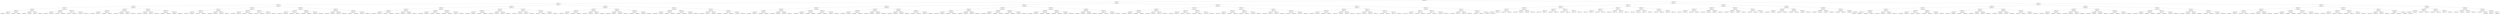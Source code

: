 digraph G{
301476472 [label="Node{data=[7245, 7245]}"]
301476472 -> 1309799273
1309799273 [label="Node{data=[6487, 6487]}"]
1309799273 -> 1414341721
1414341721 [label="Node{data=[4162, 4162]}"]
1414341721 -> 1213876767
1213876767 [label="Node{data=[2036, 2036]}"]
1213876767 -> 413205126
413205126 [label="Node{data=[1978, 1978]}"]
413205126 -> 1508520000
1508520000 [label="Node{data=[816, 816]}"]
1508520000 -> 1689823432
1689823432 [label="Node{data=[682, 682]}"]
1689823432 -> 2116553970
2116553970 [label="Node{data=[678, 678]}"]
2116553970 -> 1854768259
1854768259 [label="Node{data=[676, 676]}"]
1854768259 -> 1718472994
1718472994 [label="Node{data=[649, 649]}"]
1854768259 -> 1202904015
1202904015 [label="Node{data=[677, 677]}"]
2116553970 -> 2042826839
2042826839 [label="Node{data=[680, 680]}"]
2042826839 -> 2070428272
2070428272 [label="Node{data=[679, 679]}"]
2042826839 -> 1929642238
1929642238 [label="Node{data=[681, 681]}"]
1689823432 -> 574210546
574210546 [label="Node{data=[724, 724]}"]
574210546 -> 1134111818
1134111818 [label="Node{data=[684, 684]}"]
1134111818 -> 2040018419
2040018419 [label="Node{data=[683, 683]}"]
1134111818 -> 717801934
717801934 [label="Node{data=[685, 685]}"]
574210546 -> 1175628596
1175628596 [label="Node{data=[773, 773]}"]
1175628596 -> 1289958592
1289958592 [label="Node{data=[740, 740]}"]
1175628596 -> 1953281794
1953281794 [label="Node{data=[807, 807]}"]
1508520000 -> 411469560
411469560 [label="Node{data=[1970, 1970]}"]
411469560 -> 1268696535
1268696535 [label="Node{data=[1966, 1966]}"]
1268696535 -> 504282448
504282448 [label="Node{data=[1522, 1522]}"]
504282448 -> 265018676
265018676 [label="Node{data=[876, 876]}"]
504282448 -> 592853875
592853875 [label="Node{data=[1965, 1965]}"]
1268696535 -> 509338291
509338291 [label="Node{data=[1968, 1968]}"]
509338291 -> 1968453653
1968453653 [label="Node{data=[1967, 1967]}"]
509338291 -> 614955510
614955510 [label="Node{data=[1969, 1969]}"]
411469560 -> 909661106
909661106 [label="Node{data=[1974, 1974]}"]
909661106 -> 2008506812
2008506812 [label="Node{data=[1972, 1972]}"]
2008506812 -> 595033039
595033039 [label="Node{data=[1971, 1971]}"]
2008506812 -> 1006685854
1006685854 [label="Node{data=[1973, 1973]}"]
909661106 -> 1213316975
1213316975 [label="Node{data=[1976, 1976]}"]
1213316975 -> 78089560
78089560 [label="Node{data=[1975, 1975]}"]
1213316975 -> 471213824
471213824 [label="Node{data=[1977, 1977]}"]
413205126 -> 651718178
651718178 [label="Node{data=[2028, 2028]}"]
651718178 -> 1672943441
1672943441 [label="Node{data=[1999, 1999]}"]
1672943441 -> 1531091762
1531091762 [label="Node{data=[1982, 1982]}"]
1531091762 -> 1992399229
1992399229 [label="Node{data=[1980, 1980]}"]
1992399229 -> 319639801
319639801 [label="Node{data=[1979, 1979]}"]
1992399229 -> 1222365270
1222365270 [label="Node{data=[1981, 1981]}"]
1531091762 -> 118442356
118442356 [label="Node{data=[1984, 1984]}"]
118442356 -> 2113876633
2113876633 [label="Node{data=[1983, 1983]}"]
118442356 -> 76300103
76300103 [label="Node{data=[1992, 1992]}"]
1672943441 -> 306382560
306382560 [label="Node{data=[2026, 2026]}"]
306382560 -> 1870313781
1870313781 [label="Node{data=[2025, 2025]}"]
1870313781 -> 1796552121
1796552121 [label="Node{data=[2024, 2024]}"]
1870313781 -> 235297179
235297179 [label="Node{data=[2026, 2026]}"]
306382560 -> 83376829
83376829 [label="Node{data=[2027, 2027]}"]
83376829 -> 1047631878
1047631878 [label="Node{data=[2027, 2027]}"]
83376829 -> 2089540236
2089540236 [label="Node{data=[2028, 2028]}"]
651718178 -> 1090362887
1090362887 [label="Node{data=[2032, 2032]}"]
1090362887 -> 85293431
85293431 [label="Node{data=[2030, 2030]}"]
85293431 -> 924213371
924213371 [label="Node{data=[2029, 2029]}"]
924213371 -> 359371695
359371695 [label="Node{data=[2029, 2029]}"]
924213371 -> 961161891
961161891 [label="Node{data=[2030, 2030]}"]
85293431 -> 389685820
389685820 [label="Node{data=[2031, 2031]}"]
389685820 -> 321621272
321621272 [label="Node{data=[2031, 2031]}"]
389685820 -> 1511297593
1511297593 [label="Node{data=[2032, 2032]}"]
1090362887 -> 853779690
853779690 [label="Node{data=[2034, 2034]}"]
853779690 -> 1947093832
1947093832 [label="Node{data=[2033, 2033]}"]
1947093832 -> 990010268
990010268 [label="Node{data=[2033, 2033]}"]
1947093832 -> 1173984159
1173984159 [label="Node{data=[2034, 2034]}"]
853779690 -> 1779612478
1779612478 [label="Node{data=[2035, 2035]}"]
1779612478 -> 1824586047
1824586047 [label="Node{data=[2035, 2035]}"]
1779612478 -> 1169658240
1169658240 [label="Node{data=[2036, 2036]}"]
1213876767 -> 1289455554
1289455554 [label="Node{data=[2118, 2118]}"]
1289455554 -> 862920236
862920236 [label="Node{data=[2102, 2102]}"]
862920236 -> 1477247103
1477247103 [label="Node{data=[2071, 2071]}"]
1477247103 -> 558870895
558870895 [label="Node{data=[2040, 2040]}"]
558870895 -> 834328339
834328339 [label="Node{data=[2038, 2038]}"]
834328339 -> 2062492022
2062492022 [label="Node{data=[2037, 2037]}"]
834328339 -> 1246877868
1246877868 [label="Node{data=[2039, 2039]}"]
558870895 -> 373935168
373935168 [label="Node{data=[2042, 2042]}"]
373935168 -> 1898742741
1898742741 [label="Node{data=[2041, 2041]}"]
373935168 -> 1925969943
1925969943 [label="Node{data=[2067, 2067]}"]
1477247103 -> 907795034
907795034 [label="Node{data=[2098, 2098]}"]
907795034 -> 1852324629
1852324629 [label="Node{data=[2096, 2096]}"]
1852324629 -> 2068786982
2068786982 [label="Node{data=[2095, 2095]}"]
1852324629 -> 1449749272
1449749272 [label="Node{data=[2097, 2097]}"]
907795034 -> 1044947589
1044947589 [label="Node{data=[2100, 2100]}"]
1044947589 -> 299341514
299341514 [label="Node{data=[2099, 2099]}"]
1044947589 -> 333688265
333688265 [label="Node{data=[2101, 2101]}"]
862920236 -> 248456454
248456454 [label="Node{data=[2110, 2110]}"]
248456454 -> 1969808080
1969808080 [label="Node{data=[2106, 2106]}"]
1969808080 -> 1478773617
1478773617 [label="Node{data=[2104, 2104]}"]
1478773617 -> 1445406809
1445406809 [label="Node{data=[2103, 2103]}"]
1478773617 -> 557301902
557301902 [label="Node{data=[2105, 2105]}"]
1969808080 -> 326883354
326883354 [label="Node{data=[2108, 2108]}"]
326883354 -> 1769891527
1769891527 [label="Node{data=[2107, 2107]}"]
326883354 -> 116715089
116715089 [label="Node{data=[2109, 2109]}"]
248456454 -> 425229745
425229745 [label="Node{data=[2114, 2114]}"]
425229745 -> 1412353416
1412353416 [label="Node{data=[2112, 2112]}"]
1412353416 -> 1325187476
1325187476 [label="Node{data=[2111, 2111]}"]
1412353416 -> 1868245116
1868245116 [label="Node{data=[2113, 2113]}"]
425229745 -> 892626387
892626387 [label="Node{data=[2116, 2116]}"]
892626387 -> 399817840
399817840 [label="Node{data=[2115, 2115]}"]
892626387 -> 1066151807
1066151807 [label="Node{data=[2117, 2117]}"]
1289455554 -> 153282618
153282618 [label="Node{data=[2899, 2899]}"]
153282618 -> 523111984
523111984 [label="Node{data=[2298, 2298]}"]
523111984 -> 766183065
766183065 [label="Node{data=[2156, 2156]}"]
766183065 -> 1937912708
1937912708 [label="Node{data=[2154, 2154]}"]
1937912708 -> 1845454582
1845454582 [label="Node{data=[2119, 2119]}"]
1937912708 -> 47168247
47168247 [label="Node{data=[2155, 2155]}"]
766183065 -> 2007362553
2007362553 [label="Node{data=[2221, 2221]}"]
2007362553 -> 366606490
366606490 [label="Node{data=[2216, 2216]}"]
2007362553 -> 59241473
59241473 [label="Node{data=[2249, 2249]}"]
523111984 -> 2095115908
2095115908 [label="Node{data=[2895, 2895]}"]
2095115908 -> 616708290
616708290 [label="Node{data=[2893, 2893]}"]
616708290 -> 2122652136
2122652136 [label="Node{data=[2868, 2868]}"]
616708290 -> 1117707717
1117707717 [label="Node{data=[2894, 2894]}"]
2095115908 -> 963747804
963747804 [label="Node{data=[2897, 2897]}"]
963747804 -> 213951512
213951512 [label="Node{data=[2896, 2896]}"]
963747804 -> 1516025393
1516025393 [label="Node{data=[2898, 2898]}"]
153282618 -> 1847076938
1847076938 [label="Node{data=[2938, 2938]}"]
1847076938 -> 1537393962
1537393962 [label="Node{data=[2903, 2903]}"]
1537393962 -> 1380669986
1380669986 [label="Node{data=[2901, 2901]}"]
1380669986 -> 1838781284
1838781284 [label="Node{data=[2900, 2900]}"]
1380669986 -> 1122807013
1122807013 [label="Node{data=[2902, 2902]}"]
1537393962 -> 262842887
262842887 [label="Node{data=[2905, 2905]}"]
262842887 -> 129530778
129530778 [label="Node{data=[2904, 2904]}"]
262842887 -> 647748282
647748282 [label="Node{data=[2906, 2906]}"]
1847076938 -> 28819720
28819720 [label="Node{data=[3429, 3429]}"]
28819720 -> 1528277419
1528277419 [label="Node{data=[3283, 3283]}"]
1528277419 -> 523726328
523726328 [label="Node{data=[2977, 2977]}"]
1528277419 -> 1728129710
1728129710 [label="Node{data=[3380, 3380]}"]
28819720 -> 1476466887
1476466887 [label="Node{data=[3463, 3463]}"]
1476466887 -> 1052616861
1052616861 [label="Node{data=[3444, 3444]}"]
1476466887 -> 440490527
440490527 [label="Node{data=[3821, 3821]}"]
1414341721 -> 1954236323
1954236323 [label="Node{data=[5788, 5788]}"]
1954236323 -> 611106507
611106507 [label="Node{data=[5432, 5432]}"]
611106507 -> 2001077147
2001077147 [label="Node{data=[5018, 5018]}"]
2001077147 -> 1732718286
1732718286 [label="Node{data=[5010, 5010]}"]
1732718286 -> 1227832282
1227832282 [label="Node{data=[5006, 5006]}"]
1227832282 -> 150228690
150228690 [label="Node{data=[4980, 4980]}"]
150228690 -> 1332334220
1332334220 [label="Node{data=[4234, 4234]}"]
150228690 -> 285653233
285653233 [label="Node{data=[5005, 5005]}"]
1227832282 -> 566735072
566735072 [label="Node{data=[5008, 5008]}"]
566735072 -> 200276180
200276180 [label="Node{data=[5007, 5007]}"]
566735072 -> 175327883
175327883 [label="Node{data=[5009, 5009]}"]
1732718286 -> 773237252
773237252 [label="Node{data=[5014, 5014]}"]
773237252 -> 852123542
852123542 [label="Node{data=[5012, 5012]}"]
852123542 -> 1184315459
1184315459 [label="Node{data=[5011, 5011]}"]
852123542 -> 1453331720
1453331720 [label="Node{data=[5013, 5013]}"]
773237252 -> 1300087634
1300087634 [label="Node{data=[5016, 5016]}"]
1300087634 -> 766186372
766186372 [label="Node{data=[5015, 5015]}"]
1300087634 -> 1384215378
1384215378 [label="Node{data=[5017, 5017]}"]
2001077147 -> 73348191
73348191 [label="Node{data=[5043, 5043]}"]
73348191 -> 664469717
664469717 [label="Node{data=[5039, 5039]}"]
664469717 -> 1381568657
1381568657 [label="Node{data=[5020, 5020]}"]
1381568657 -> 194765419
194765419 [label="Node{data=[5019, 5019]}"]
1381568657 -> 1989919371
1989919371 [label="Node{data=[5038, 5038]}"]
664469717 -> 158988581
158988581 [label="Node{data=[5041, 5041]}"]
158988581 -> 322878723
322878723 [label="Node{data=[5040, 5040]}"]
158988581 -> 1206033845
1206033845 [label="Node{data=[5042, 5042]}"]
73348191 -> 1875218520
1875218520 [label="Node{data=[5047, 5047]}"]
1875218520 -> 699661396
699661396 [label="Node{data=[5045, 5045]}"]
699661396 -> 1325636292
1325636292 [label="Node{data=[5044, 5044]}"]
699661396 -> 484424100
484424100 [label="Node{data=[5046, 5046]}"]
1875218520 -> 1608232247
1608232247 [label="Node{data=[5049, 5049]}"]
1608232247 -> 1773972420
1773972420 [label="Node{data=[5048, 5048]}"]
1608232247 -> 985319821
985319821 [label="Node{data=[5431, 5431]}"]
611106507 -> 1531532775
1531532775 [label="Node{data=[5772, 5772]}"]
1531532775 -> 1501165996
1501165996 [label="Node{data=[5440, 5440]}"]
1501165996 -> 1427606476
1427606476 [label="Node{data=[5436, 5436]}"]
1427606476 -> 965596738
965596738 [label="Node{data=[5434, 5434]}"]
965596738 -> 679107321
679107321 [label="Node{data=[5433, 5433]}"]
965596738 -> 1054372547
1054372547 [label="Node{data=[5435, 5435]}"]
1427606476 -> 1467537215
1467537215 [label="Node{data=[5438, 5438]}"]
1467537215 -> 1061972
1061972 [label="Node{data=[5437, 5437]}"]
1467537215 -> 2051480381
2051480381 [label="Node{data=[5439, 5439]}"]
1501165996 -> 133443804
133443804 [label="Node{data=[5768, 5768]}"]
133443804 -> 371510834
371510834 [label="Node{data=[5455, 5455]}"]
371510834 -> 395835958
395835958 [label="Node{data=[5441, 5441]}"]
371510834 -> 1431012618
1431012618 [label="Node{data=[5767, 5767]}"]
133443804 -> 1931427247
1931427247 [label="Node{data=[5770, 5770]}"]
1931427247 -> 1140467872
1140467872 [label="Node{data=[5769, 5769]}"]
1931427247 -> 1804872867
1804872867 [label="Node{data=[5771, 5771]}"]
1531532775 -> 1652463374
1652463374 [label="Node{data=[5780, 5780]}"]
1652463374 -> 1753627819
1753627819 [label="Node{data=[5776, 5776]}"]
1753627819 -> 2058073651
2058073651 [label="Node{data=[5774, 5774]}"]
2058073651 -> 814775537
814775537 [label="Node{data=[5773, 5773]}"]
2058073651 -> 641747722
641747722 [label="Node{data=[5775, 5775]}"]
1753627819 -> 2147112973
2147112973 [label="Node{data=[5778, 5778]}"]
2147112973 -> 1489462255
1489462255 [label="Node{data=[5777, 5777]}"]
2147112973 -> 1803807730
1803807730 [label="Node{data=[5779, 5779]}"]
1652463374 -> 1329587603
1329587603 [label="Node{data=[5784, 5784]}"]
1329587603 -> 1655240265
1655240265 [label="Node{data=[5782, 5782]}"]
1655240265 -> 18037224
18037224 [label="Node{data=[5781, 5781]}"]
1655240265 -> 1975230019
1975230019 [label="Node{data=[5783, 5783]}"]
1329587603 -> 1167654426
1167654426 [label="Node{data=[5786, 5786]}"]
1167654426 -> 1621578334
1621578334 [label="Node{data=[5785, 5785]}"]
1167654426 -> 2028207067
2028207067 [label="Node{data=[5787, 5787]}"]
1954236323 -> 1359162114
1359162114 [label="Node{data=[5942, 5942]}"]
1359162114 -> 1407805206
1407805206 [label="Node{data=[5804, 5804]}"]
1407805206 -> 159836823
159836823 [label="Node{data=[5796, 5796]}"]
159836823 -> 1851581791
1851581791 [label="Node{data=[5792, 5792]}"]
1851581791 -> 642746541
642746541 [label="Node{data=[5790, 5790]}"]
642746541 -> 1040616101
1040616101 [label="Node{data=[5789, 5789]}"]
642746541 -> 6954400
6954400 [label="Node{data=[5791, 5791]}"]
1851581791 -> 160790255
160790255 [label="Node{data=[5794, 5794]}"]
160790255 -> 1405455760
1405455760 [label="Node{data=[5793, 5793]}"]
160790255 -> 1495033583
1495033583 [label="Node{data=[5795, 5795]}"]
159836823 -> 164362097
164362097 [label="Node{data=[5800, 5800]}"]
164362097 -> 734780073
734780073 [label="Node{data=[5798, 5798]}"]
734780073 -> 1419606861
1419606861 [label="Node{data=[5797, 5797]}"]
734780073 -> 1846301743
1846301743 [label="Node{data=[5799, 5799]}"]
164362097 -> 942298848
942298848 [label="Node{data=[5802, 5802]}"]
942298848 -> 1296162270
1296162270 [label="Node{data=[5801, 5801]}"]
942298848 -> 1916370984
1916370984 [label="Node{data=[5803, 5803]}"]
1407805206 -> 2123894636
2123894636 [label="Node{data=[5812, 5812]}"]
2123894636 -> 342870793
342870793 [label="Node{data=[5808, 5808]}"]
342870793 -> 1468222327
1468222327 [label="Node{data=[5806, 5806]}"]
1468222327 -> 1761982831
1761982831 [label="Node{data=[5805, 5805]}"]
1468222327 -> 1465395276
1465395276 [label="Node{data=[5807, 5807]}"]
342870793 -> 1023776301
1023776301 [label="Node{data=[5810, 5810]}"]
1023776301 -> 1888533001
1888533001 [label="Node{data=[5809, 5809]}"]
1023776301 -> 882555829
882555829 [label="Node{data=[5811, 5811]}"]
2123894636 -> 571932450
571932450 [label="Node{data=[5816, 5816]}"]
571932450 -> 867414451
867414451 [label="Node{data=[5814, 5814]}"]
867414451 -> 1174799678
1174799678 [label="Node{data=[5813, 5813]}"]
867414451 -> 656427352
656427352 [label="Node{data=[5815, 5815]}"]
571932450 -> 844782961
844782961 [label="Node{data=[5940, 5940]}"]
844782961 -> 483019936
483019936 [label="Node{data=[5888, 5888]}"]
844782961 -> 1779664370
1779664370 [label="Node{data=[5941, 5941]}"]
1359162114 -> 1339845473
1339845473 [label="Node{data=[6471, 6471]}"]
1339845473 -> 797775422
797775422 [label="Node{data=[6463, 6463]}"]
797775422 -> 1642917923
1642917923 [label="Node{data=[6459, 6459]}"]
1642917923 -> 388417017
388417017 [label="Node{data=[5944, 5944]}"]
388417017 -> 999105311
999105311 [label="Node{data=[5943, 5943]}"]
388417017 -> 2096561846
2096561846 [label="Node{data=[6458, 6458]}"]
1642917923 -> 2048750819
2048750819 [label="Node{data=[6461, 6461]}"]
2048750819 -> 1530228564
1530228564 [label="Node{data=[6460, 6460]}"]
2048750819 -> 166869750
166869750 [label="Node{data=[6462, 6462]}"]
797775422 -> 1111123504
1111123504 [label="Node{data=[6467, 6467]}"]
1111123504 -> 1402059000
1402059000 [label="Node{data=[6465, 6465]}"]
1402059000 -> 598618641
598618641 [label="Node{data=[6464, 6464]}"]
1402059000 -> 999528728
999528728 [label="Node{data=[6466, 6466]}"]
1111123504 -> 705262524
705262524 [label="Node{data=[6469, 6469]}"]
705262524 -> 1954629757
1954629757 [label="Node{data=[6468, 6468]}"]
705262524 -> 653115974
653115974 [label="Node{data=[6470, 6470]}"]
1339845473 -> 17941722
17941722 [label="Node{data=[6479, 6479]}"]
17941722 -> 1617220567
1617220567 [label="Node{data=[6475, 6475]}"]
1617220567 -> 517520646
517520646 [label="Node{data=[6473, 6473]}"]
517520646 -> 1450161001
1450161001 [label="Node{data=[6472, 6472]}"]
517520646 -> 1498913386
1498913386 [label="Node{data=[6474, 6474]}"]
1617220567 -> 535494908
535494908 [label="Node{data=[6477, 6477]}"]
535494908 -> 1140899466
1140899466 [label="Node{data=[6476, 6476]}"]
535494908 -> 1876928920
1876928920 [label="Node{data=[6478, 6478]}"]
17941722 -> 180288195
180288195 [label="Node{data=[6483, 6483]}"]
180288195 -> 1293285256
1293285256 [label="Node{data=[6481, 6481]}"]
1293285256 -> 203482190
203482190 [label="Node{data=[6480, 6480]}"]
1293285256 -> 513871675
513871675 [label="Node{data=[6482, 6482]}"]
180288195 -> 1664390862
1664390862 [label="Node{data=[6485, 6485]}"]
1664390862 -> 25134231
25134231 [label="Node{data=[6484, 6484]}"]
1664390862 -> 183894626
183894626 [label="Node{data=[6486, 6486]}"]
1309799273 -> 481823952
481823952 [label="Node{data=[6977, 6977]}"]
481823952 -> 1543338863
1543338863 [label="Node{data=[6877, 6877]}"]
1543338863 -> 651892667
651892667 [label="Node{data=[6845, 6845]}"]
651892667 -> 478471184
478471184 [label="Node{data=[6804, 6804]}"]
478471184 -> 1074177500
1074177500 [label="Node{data=[6583, 6583]}"]
1074177500 -> 1888524464
1888524464 [label="Node{data=[6579, 6579]}"]
1888524464 -> 235421654
235421654 [label="Node{data=[6577, 6577]}"]
235421654 -> 890760803
890760803 [label="Node{data=[6488, 6488]}"]
235421654 -> 1087014232
1087014232 [label="Node{data=[6578, 6578]}"]
1888524464 -> 879481065
879481065 [label="Node{data=[6581, 6581]}"]
879481065 -> 2069016381
2069016381 [label="Node{data=[6580, 6580]}"]
879481065 -> 1908155074
1908155074 [label="Node{data=[6582, 6582]}"]
1074177500 -> 1707641320
1707641320 [label="Node{data=[6587, 6587]}"]
1707641320 -> 256827680
256827680 [label="Node{data=[6585, 6585]}"]
256827680 -> 1628150963
1628150963 [label="Node{data=[6584, 6584]}"]
256827680 -> 1899042914
1899042914 [label="Node{data=[6586, 6586]}"]
1707641320 -> 1343707237
1343707237 [label="Node{data=[6589, 6589]}"]
1343707237 -> 682157222
682157222 [label="Node{data=[6588, 6588]}"]
1343707237 -> 368773892
368773892 [label="Node{data=[6704, 6704]}"]
478471184 -> 1827726289
1827726289 [label="Node{data=[6838, 6838]}"]
1827726289 -> 105794138
105794138 [label="Node{data=[6834, 6834]}"]
105794138 -> 1772884961
1772884961 [label="Node{data=[6806, 6806]}"]
1772884961 -> 608343803
608343803 [label="Node{data=[6805, 6805]}"]
1772884961 -> 1330059209
1330059209 [label="Node{data=[6807, 6807]}"]
105794138 -> 992970977
992970977 [label="Node{data=[6836, 6836]}"]
992970977 -> 840284030
840284030 [label="Node{data=[6835, 6835]}"]
992970977 -> 47192713
47192713 [label="Node{data=[6837, 6837]}"]
1827726289 -> 1977527365
1977527365 [label="Node{data=[6841, 6841]}"]
1977527365 -> 846285471
846285471 [label="Node{data=[6840, 6840]}"]
846285471 -> 767604200
767604200 [label="Node{data=[6839, 6839]}"]
846285471 -> 801568395
801568395 [label="Node{data=[6841, 6841]}"]
1977527365 -> 804969394
804969394 [label="Node{data=[6843, 6843]}"]
804969394 -> 401033568
401033568 [label="Node{data=[6842, 6842]}"]
804969394 -> 1059115393
1059115393 [label="Node{data=[6844, 6844]}"]
651892667 -> 667556416
667556416 [label="Node{data=[6861, 6861]}"]
667556416 -> 1578398272
1578398272 [label="Node{data=[6853, 6853]}"]
1578398272 -> 1939180715
1939180715 [label="Node{data=[6849, 6849]}"]
1939180715 -> 1249961857
1249961857 [label="Node{data=[6847, 6847]}"]
1249961857 -> 1039133835
1039133835 [label="Node{data=[6846, 6846]}"]
1249961857 -> 1075060484
1075060484 [label="Node{data=[6848, 6848]}"]
1939180715 -> 532362105
532362105 [label="Node{data=[6851, 6851]}"]
532362105 -> 1380606944
1380606944 [label="Node{data=[6850, 6850]}"]
532362105 -> 277042838
277042838 [label="Node{data=[6852, 6852]}"]
1578398272 -> 1888454589
1888454589 [label="Node{data=[6857, 6857]}"]
1888454589 -> 912867886
912867886 [label="Node{data=[6855, 6855]}"]
912867886 -> 926773856
926773856 [label="Node{data=[6854, 6854]}"]
912867886 -> 1023452663
1023452663 [label="Node{data=[6856, 6856]}"]
1888454589 -> 826179461
826179461 [label="Node{data=[6859, 6859]}"]
826179461 -> 1295655870
1295655870 [label="Node{data=[6858, 6858]}"]
826179461 -> 289990155
289990155 [label="Node{data=[6860, 6860]}"]
667556416 -> 694146760
694146760 [label="Node{data=[6869, 6869]}"]
694146760 -> 1809794609
1809794609 [label="Node{data=[6865, 6865]}"]
1809794609 -> 2011479847
2011479847 [label="Node{data=[6863, 6863]}"]
2011479847 -> 566916974
566916974 [label="Node{data=[6862, 6862]}"]
2011479847 -> 1995705353
1995705353 [label="Node{data=[6864, 6864]}"]
1809794609 -> 1737175592
1737175592 [label="Node{data=[6867, 6867]}"]
1737175592 -> 902079609
902079609 [label="Node{data=[6866, 6866]}"]
1737175592 -> 1204278440
1204278440 [label="Node{data=[6868, 6868]}"]
694146760 -> 285543453
285543453 [label="Node{data=[6873, 6873]}"]
285543453 -> 790718055
790718055 [label="Node{data=[6871, 6871]}"]
790718055 -> 1071048854
1071048854 [label="Node{data=[6870, 6870]}"]
790718055 -> 1187846480
1187846480 [label="Node{data=[6872, 6872]}"]
285543453 -> 2140246128
2140246128 [label="Node{data=[6875, 6875]}"]
2140246128 -> 1537725371
1537725371 [label="Node{data=[6874, 6874]}"]
2140246128 -> 1404899841
1404899841 [label="Node{data=[6876, 6876]}"]
1543338863 -> 2106889919
2106889919 [label="Node{data=[6945, 6945]}"]
2106889919 -> 242584429
242584429 [label="Node{data=[6894, 6894]}"]
242584429 -> 1797962515
1797962515 [label="Node{data=[6884, 6884]}"]
1797962515 -> 1346142573
1346142573 [label="Node{data=[6881, 6881]}"]
1346142573 -> 155501755
155501755 [label="Node{data=[6879, 6879]}"]
155501755 -> 734529565
734529565 [label="Node{data=[6878, 6878]}"]
155501755 -> 352635988
352635988 [label="Node{data=[6880, 6880]}"]
1346142573 -> 562495600
562495600 [label="Node{data=[6882, 6882]}"]
562495600 -> 248084967
248084967 [label="Node{data=[6882, 6882]}"]
562495600 -> 1705644227
1705644227 [label="Node{data=[6883, 6883]}"]
1797962515 -> 1451165262
1451165262 [label="Node{data=[6890, 6890]}"]
1451165262 -> 1340213361
1340213361 [label="Node{data=[6886, 6886]}"]
1340213361 -> 178341419
178341419 [label="Node{data=[6885, 6885]}"]
1340213361 -> 1060660148
1060660148 [label="Node{data=[6889, 6889]}"]
1451165262 -> 299585387
299585387 [label="Node{data=[6892, 6892]}"]
299585387 -> 1311075489
1311075489 [label="Node{data=[6891, 6891]}"]
299585387 -> 1320545104
1320545104 [label="Node{data=[6893, 6893]}"]
242584429 -> 854328561
854328561 [label="Node{data=[6902, 6902]}"]
854328561 -> 2038937040
2038937040 [label="Node{data=[6898, 6898]}"]
2038937040 -> 480415269
480415269 [label="Node{data=[6896, 6896]}"]
480415269 -> 2108430730
2108430730 [label="Node{data=[6895, 6895]}"]
480415269 -> 792023362
792023362 [label="Node{data=[6897, 6897]}"]
2038937040 -> 1809336385
1809336385 [label="Node{data=[6900, 6900]}"]
1809336385 -> 1669537977
1669537977 [label="Node{data=[6899, 6899]}"]
1809336385 -> 2130576650
2130576650 [label="Node{data=[6901, 6901]}"]
854328561 -> 2076505302
2076505302 [label="Node{data=[6941, 6941]}"]
2076505302 -> 1383543215
1383543215 [label="Node{data=[6904, 6904]}"]
1383543215 -> 680215984
680215984 [label="Node{data=[6903, 6903]}"]
1383543215 -> 651416574
651416574 [label="Node{data=[6905, 6905]}"]
2076505302 -> 2054025654
2054025654 [label="Node{data=[6943, 6943]}"]
2054025654 -> 301751581
301751581 [label="Node{data=[6942, 6942]}"]
2054025654 -> 1671965783
1671965783 [label="Node{data=[6944, 6944]}"]
2106889919 -> 1532776447
1532776447 [label="Node{data=[6961, 6961]}"]
1532776447 -> 1311372643
1311372643 [label="Node{data=[6953, 6953]}"]
1311372643 -> 1028545806
1028545806 [label="Node{data=[6949, 6949]}"]
1028545806 -> 530973796
530973796 [label="Node{data=[6947, 6947]}"]
530973796 -> 649892824
649892824 [label="Node{data=[6946, 6946]}"]
530973796 -> 658503809
658503809 [label="Node{data=[6948, 6948]}"]
1028545806 -> 1758885701
1758885701 [label="Node{data=[6951, 6951]}"]
1758885701 -> 1199364895
1199364895 [label="Node{data=[6950, 6950]}"]
1758885701 -> 94151291
94151291 [label="Node{data=[6952, 6952]}"]
1311372643 -> 1572846009
1572846009 [label="Node{data=[6957, 6957]}"]
1572846009 -> 101220628
101220628 [label="Node{data=[6955, 6955]}"]
101220628 -> 655169257
655169257 [label="Node{data=[6954, 6954]}"]
101220628 -> 1206052617
1206052617 [label="Node{data=[6956, 6956]}"]
1572846009 -> 1731259453
1731259453 [label="Node{data=[6959, 6959]}"]
1731259453 -> 636670446
636670446 [label="Node{data=[6958, 6958]}"]
1731259453 -> 1778856423
1778856423 [label="Node{data=[6960, 6960]}"]
1532776447 -> 982337793
982337793 [label="Node{data=[6969, 6969]}"]
982337793 -> 1522277225
1522277225 [label="Node{data=[6965, 6965]}"]
1522277225 -> 1769131121
1769131121 [label="Node{data=[6963, 6963]}"]
1769131121 -> 984174769
984174769 [label="Node{data=[6962, 6962]}"]
1769131121 -> 1782367140
1782367140 [label="Node{data=[6964, 6964]}"]
1522277225 -> 1356983001
1356983001 [label="Node{data=[6967, 6967]}"]
1356983001 -> 797947376
797947376 [label="Node{data=[6966, 6966]}"]
1356983001 -> 1599292520
1599292520 [label="Node{data=[6968, 6968]}"]
982337793 -> 1400806853
1400806853 [label="Node{data=[6973, 6973]}"]
1400806853 -> 211161681
211161681 [label="Node{data=[6971, 6971]}"]
211161681 -> 1592006150
1592006150 [label="Node{data=[6970, 6970]}"]
211161681 -> 466713014
466713014 [label="Node{data=[6972, 6972]}"]
1400806853 -> 1013338044
1013338044 [label="Node{data=[6975, 6975]}"]
1013338044 -> 6211323
6211323 [label="Node{data=[6974, 6974]}"]
1013338044 -> 2129962192
2129962192 [label="Node{data=[6976, 6976]}"]
481823952 -> 1861779057
1861779057 [label="Node{data=[7055, 7055]}"]
1861779057 -> 1617807293
1617807293 [label="Node{data=[7023, 7023]}"]
1617807293 -> 376613973
376613973 [label="Node{data=[7007, 7007]}"]
376613973 -> 1299925103
1299925103 [label="Node{data=[6999, 6999]}"]
1299925103 -> 1625144391
1625144391 [label="Node{data=[6995, 6995]}"]
1625144391 -> 1845747662
1845747662 [label="Node{data=[6993, 6993]}"]
1845747662 -> 1829815903
1829815903 [label="Node{data=[6978, 6978]}"]
1845747662 -> 2059387810
2059387810 [label="Node{data=[6994, 6994]}"]
1625144391 -> 2005755702
2005755702 [label="Node{data=[6997, 6997]}"]
2005755702 -> 117451686
117451686 [label="Node{data=[6996, 6996]}"]
2005755702 -> 1825122087
1825122087 [label="Node{data=[6998, 6998]}"]
1299925103 -> 1752128463
1752128463 [label="Node{data=[7003, 7003]}"]
1752128463 -> 1950823715
1950823715 [label="Node{data=[7001, 7001]}"]
1950823715 -> 1922854166
1922854166 [label="Node{data=[7000, 7000]}"]
1950823715 -> 1464437885
1464437885 [label="Node{data=[7002, 7002]}"]
1752128463 -> 1172968568
1172968568 [label="Node{data=[7005, 7005]}"]
1172968568 -> 147447755
147447755 [label="Node{data=[7004, 7004]}"]
1172968568 -> 430761753
430761753 [label="Node{data=[7006, 7006]}"]
376613973 -> 43887157
43887157 [label="Node{data=[7015, 7015]}"]
43887157 -> 398538698
398538698 [label="Node{data=[7011, 7011]}"]
398538698 -> 1362134398
1362134398 [label="Node{data=[7009, 7009]}"]
1362134398 -> 802825326
802825326 [label="Node{data=[7008, 7008]}"]
1362134398 -> 1090125730
1090125730 [label="Node{data=[7010, 7010]}"]
398538698 -> 1587080976
1587080976 [label="Node{data=[7013, 7013]}"]
1587080976 -> 198609608
198609608 [label="Node{data=[7012, 7012]}"]
1587080976 -> 1968252552
1968252552 [label="Node{data=[7014, 7014]}"]
43887157 -> 2061157231
2061157231 [label="Node{data=[7019, 7019]}"]
2061157231 -> 1671648075
1671648075 [label="Node{data=[7017, 7017]}"]
1671648075 -> 1553732925
1553732925 [label="Node{data=[7016, 7016]}"]
1671648075 -> 537201984
537201984 [label="Node{data=[7018, 7018]}"]
2061157231 -> 216560532
216560532 [label="Node{data=[7021, 7021]}"]
216560532 -> 1973960777
1973960777 [label="Node{data=[7020, 7020]}"]
216560532 -> 1235322428
1235322428 [label="Node{data=[7022, 7022]}"]
1617807293 -> 1103555909
1103555909 [label="Node{data=[7039, 7039]}"]
1103555909 -> 251478586
251478586 [label="Node{data=[7031, 7031]}"]
251478586 -> 962650532
962650532 [label="Node{data=[7027, 7027]}"]
962650532 -> 2092241106
2092241106 [label="Node{data=[7025, 7025]}"]
2092241106 -> 175077060
175077060 [label="Node{data=[7024, 7024]}"]
2092241106 -> 1852246305
1852246305 [label="Node{data=[7026, 7026]}"]
962650532 -> 1345632392
1345632392 [label="Node{data=[7029, 7029]}"]
1345632392 -> 80941532
80941532 [label="Node{data=[7028, 7028]}"]
1345632392 -> 1971035860
1971035860 [label="Node{data=[7030, 7030]}"]
251478586 -> 595836763
595836763 [label="Node{data=[7035, 7035]}"]
595836763 -> 1443275611
1443275611 [label="Node{data=[7033, 7033]}"]
1443275611 -> 1254561206
1254561206 [label="Node{data=[7032, 7032]}"]
1443275611 -> 1675865860
1675865860 [label="Node{data=[7034, 7034]}"]
595836763 -> 1562684740
1562684740 [label="Node{data=[7037, 7037]}"]
1562684740 -> 1054589376
1054589376 [label="Node{data=[7036, 7036]}"]
1562684740 -> 1287854344
1287854344 [label="Node{data=[7038, 7038]}"]
1103555909 -> 849744923
849744923 [label="Node{data=[7047, 7047]}"]
849744923 -> 1251004806
1251004806 [label="Node{data=[7043, 7043]}"]
1251004806 -> 707120341
707120341 [label="Node{data=[7041, 7041]}"]
707120341 -> 2130353088
2130353088 [label="Node{data=[7040, 7040]}"]
707120341 -> 2097041096
2097041096 [label="Node{data=[7042, 7042]}"]
1251004806 -> 808365104
808365104 [label="Node{data=[7045, 7045]}"]
808365104 -> 879332740
879332740 [label="Node{data=[7044, 7044]}"]
808365104 -> 510080082
510080082 [label="Node{data=[7046, 7046]}"]
849744923 -> 283226456
283226456 [label="Node{data=[7051, 7051]}"]
283226456 -> 1441517656
1441517656 [label="Node{data=[7049, 7049]}"]
1441517656 -> 764834508
764834508 [label="Node{data=[7048, 7048]}"]
1441517656 -> 175380104
175380104 [label="Node{data=[7050, 7050]}"]
283226456 -> 386010607
386010607 [label="Node{data=[7053, 7053]}"]
386010607 -> 476083783
476083783 [label="Node{data=[7052, 7052]}"]
386010607 -> 50226965
50226965 [label="Node{data=[7054, 7054]}"]
1861779057 -> 680845716
680845716 [label="Node{data=[7116, 7116]}"]
680845716 -> 805239836
805239836 [label="Node{data=[7071, 7071]}"]
805239836 -> 808674794
808674794 [label="Node{data=[7063, 7063]}"]
808674794 -> 1099196982
1099196982 [label="Node{data=[7059, 7059]}"]
1099196982 -> 1318304723
1318304723 [label="Node{data=[7057, 7057]}"]
1318304723 -> 374710273
374710273 [label="Node{data=[7056, 7056]}"]
1318304723 -> 1038256916
1038256916 [label="Node{data=[7058, 7058]}"]
1099196982 -> 1599443780
1599443780 [label="Node{data=[7061, 7061]}"]
1599443780 -> 206300766
206300766 [label="Node{data=[7060, 7060]}"]
1599443780 -> 933563006
933563006 [label="Node{data=[7062, 7062]}"]
808674794 -> 515284405
515284405 [label="Node{data=[7067, 7067]}"]
515284405 -> 1829434004
1829434004 [label="Node{data=[7065, 7065]}"]
1829434004 -> 1050706045
1050706045 [label="Node{data=[7064, 7064]}"]
1829434004 -> 558467885
558467885 [label="Node{data=[7066, 7066]}"]
515284405 -> 188277124
188277124 [label="Node{data=[7069, 7069]}"]
188277124 -> 823929893
823929893 [label="Node{data=[7068, 7068]}"]
188277124 -> 193327379
193327379 [label="Node{data=[7070, 7070]}"]
805239836 -> 1727533997
1727533997 [label="Node{data=[7108, 7108]}"]
1727533997 -> 704707127
704707127 [label="Node{data=[7104, 7104]}"]
704707127 -> 2049803862
2049803862 [label="Node{data=[7102, 7102]}"]
2049803862 -> 1585769833
1585769833 [label="Node{data=[7101, 7101]}"]
2049803862 -> 2026367087
2026367087 [label="Node{data=[7103, 7103]}"]
704707127 -> 1429955586
1429955586 [label="Node{data=[7106, 7106]}"]
1429955586 -> 1127372741
1127372741 [label="Node{data=[7105, 7105]}"]
1429955586 -> 975439215
975439215 [label="Node{data=[7107, 7107]}"]
1727533997 -> 2103908052
2103908052 [label="Node{data=[7112, 7112]}"]
2103908052 -> 1936877070
1936877070 [label="Node{data=[7110, 7110]}"]
1936877070 -> 581929946
581929946 [label="Node{data=[7109, 7109]}"]
1936877070 -> 951774621
951774621 [label="Node{data=[7111, 7111]}"]
2103908052 -> 2108595688
2108595688 [label="Node{data=[7114, 7114]}"]
2108595688 -> 495765061
495765061 [label="Node{data=[7113, 7113]}"]
2108595688 -> 1134784373
1134784373 [label="Node{data=[7115, 7115]}"]
680845716 -> 739943577
739943577 [label="Node{data=[7198, 7198]}"]
739943577 -> 626142511
626142511 [label="Node{data=[7190, 7190]}"]
626142511 -> 1586981166
1586981166 [label="Node{data=[7120, 7120]}"]
1586981166 -> 110587214
110587214 [label="Node{data=[7118, 7118]}"]
110587214 -> 2144354153
2144354153 [label="Node{data=[7117, 7117]}"]
110587214 -> 1272930025
1272930025 [label="Node{data=[7119, 7119]}"]
1586981166 -> 778342565
778342565 [label="Node{data=[7188, 7188]}"]
778342565 -> 321156410
321156410 [label="Node{data=[7159, 7159]}"]
778342565 -> 1844525888
1844525888 [label="Node{data=[7189, 7189]}"]
626142511 -> 1550321665
1550321665 [label="Node{data=[7194, 7194]}"]
1550321665 -> 1451444881
1451444881 [label="Node{data=[7192, 7192]}"]
1451444881 -> 1723758814
1723758814 [label="Node{data=[7191, 7191]}"]
1451444881 -> 40985714
40985714 [label="Node{data=[7193, 7193]}"]
1550321665 -> 516250685
516250685 [label="Node{data=[7196, 7196]}"]
516250685 -> 1390299830
1390299830 [label="Node{data=[7195, 7195]}"]
516250685 -> 1194565819
1194565819 [label="Node{data=[7197, 7197]}"]
739943577 -> 1315442395
1315442395 [label="Node{data=[7237, 7237]}"]
1315442395 -> 2054723487
2054723487 [label="Node{data=[7233, 7233]}"]
2054723487 -> 1523837340
1523837340 [label="Node{data=[7200, 7200]}"]
1523837340 -> 4172805
4172805 [label="Node{data=[7199, 7199]}"]
1523837340 -> 237990927
237990927 [label="Node{data=[7201, 7201]}"]
2054723487 -> 810929722
810929722 [label="Node{data=[7235, 7235]}"]
810929722 -> 1963941541
1963941541 [label="Node{data=[7234, 7234]}"]
810929722 -> 137206661
137206661 [label="Node{data=[7236, 7236]}"]
1315442395 -> 2102856067
2102856067 [label="Node{data=[7241, 7241]}"]
2102856067 -> 1676491789
1676491789 [label="Node{data=[7239, 7239]}"]
1676491789 -> 1821944995
1821944995 [label="Node{data=[7238, 7238]}"]
1676491789 -> 143516422
143516422 [label="Node{data=[7240, 7240]}"]
2102856067 -> 1297348741
1297348741 [label="Node{data=[7243, 7243]}"]
1297348741 -> 1205119094
1205119094 [label="Node{data=[7242, 7242]}"]
1297348741 -> 1853946267
1853946267 [label="Node{data=[7244, 7244]}"]
301476472 -> 166900382
166900382 [label="Node{data=[9266, 9266]}"]
166900382 -> 1538778357
1538778357 [label="Node{data=[8741, 8741]}"]
1538778357 -> 960651501
960651501 [label="Node{data=[7776, 7776]}"]
960651501 -> 1348930175
1348930175 [label="Node{data=[7760, 7760]}"]
1348930175 -> 1276978351
1276978351 [label="Node{data=[7253, 7253]}"]
1276978351 -> 678031765
678031765 [label="Node{data=[7249, 7249]}"]
678031765 -> 33991037
33991037 [label="Node{data=[7247, 7247]}"]
33991037 -> 1784315824
1784315824 [label="Node{data=[7246, 7246]}"]
33991037 -> 1338443272
1338443272 [label="Node{data=[7248, 7248]}"]
678031765 -> 684045116
684045116 [label="Node{data=[7251, 7251]}"]
684045116 -> 524266008
524266008 [label="Node{data=[7250, 7250]}"]
684045116 -> 648147376
648147376 [label="Node{data=[7252, 7252]}"]
1276978351 -> 1361134634
1361134634 [label="Node{data=[7650, 7650]}"]
1361134634 -> 1425555809
1425555809 [label="Node{data=[7297, 7297]}"]
1425555809 -> 913661580
913661580 [label="Node{data=[7290, 7290]}"]
1425555809 -> 527435139
527435139 [label="Node{data=[7596, 7596]}"]
1361134634 -> 1143673427
1143673427 [label="Node{data=[7758, 7758]}"]
1143673427 -> 1389273342
1389273342 [label="Node{data=[7699, 7699]}"]
1143673427 -> 1322456341
1322456341 [label="Node{data=[7759, 7759]}"]
1348930175 -> 1360022865
1360022865 [label="Node{data=[7768, 7768]}"]
1360022865 -> 1303737514
1303737514 [label="Node{data=[7764, 7764]}"]
1303737514 -> 1784407218
1784407218 [label="Node{data=[7762, 7762]}"]
1784407218 -> 1014378321
1014378321 [label="Node{data=[7761, 7761]}"]
1784407218 -> 1876924235
1876924235 [label="Node{data=[7763, 7763]}"]
1303737514 -> 153730622
153730622 [label="Node{data=[7766, 7766]}"]
153730622 -> 1021490653
1021490653 [label="Node{data=[7765, 7765]}"]
153730622 -> 828574135
828574135 [label="Node{data=[7767, 7767]}"]
1360022865 -> 571843871
571843871 [label="Node{data=[7772, 7772]}"]
571843871 -> 1720268589
1720268589 [label="Node{data=[7770, 7770]}"]
1720268589 -> 1332488828
1332488828 [label="Node{data=[7769, 7769]}"]
1720268589 -> 1718332567
1718332567 [label="Node{data=[7771, 7771]}"]
571843871 -> 1775882264
1775882264 [label="Node{data=[7774, 7774]}"]
1775882264 -> 1187426897
1187426897 [label="Node{data=[7773, 7773]}"]
1775882264 -> 1750552383
1750552383 [label="Node{data=[7775, 7775]}"]
960651501 -> 1407404470
1407404470 [label="Node{data=[7792, 7792]}"]
1407404470 -> 1948060354
1948060354 [label="Node{data=[7784, 7784]}"]
1948060354 -> 121272874
121272874 [label="Node{data=[7780, 7780]}"]
121272874 -> 1430713157
1430713157 [label="Node{data=[7778, 7778]}"]
1430713157 -> 480362146
480362146 [label="Node{data=[7777, 7777]}"]
1430713157 -> 16186606
16186606 [label="Node{data=[7779, 7779]}"]
121272874 -> 1414082032
1414082032 [label="Node{data=[7782, 7782]}"]
1414082032 -> 913780967
913780967 [label="Node{data=[7781, 7781]}"]
1414082032 -> 666029093
666029093 [label="Node{data=[7783, 7783]}"]
1948060354 -> 278152625
278152625 [label="Node{data=[7788, 7788]}"]
278152625 -> 221240574
221240574 [label="Node{data=[7786, 7786]}"]
221240574 -> 38806964
38806964 [label="Node{data=[7785, 7785]}"]
221240574 -> 867303999
867303999 [label="Node{data=[7787, 7787]}"]
278152625 -> 20537397
20537397 [label="Node{data=[7790, 7790]}"]
20537397 -> 1921160384
1921160384 [label="Node{data=[7789, 7789]}"]
20537397 -> 1912369825
1912369825 [label="Node{data=[7791, 7791]}"]
1407404470 -> 1383871835
1383871835 [label="Node{data=[8733, 8733]}"]
1383871835 -> 403628009
403628009 [label="Node{data=[7796, 7796]}"]
403628009 -> 2127330492
2127330492 [label="Node{data=[7794, 7794]}"]
2127330492 -> 1823957182
1823957182 [label="Node{data=[7793, 7793]}"]
2127330492 -> 1599231646
1599231646 [label="Node{data=[7795, 7795]}"]
403628009 -> 827144970
827144970 [label="Node{data=[7798, 7798]}"]
827144970 -> 746166275
746166275 [label="Node{data=[7797, 7797]}"]
827144970 -> 2065477538
2065477538 [label="Node{data=[8257, 8257]}"]
1383871835 -> 909631737
909631737 [label="Node{data=[8737, 8737]}"]
909631737 -> 1853491294
1853491294 [label="Node{data=[8735, 8735]}"]
1853491294 -> 245578770
245578770 [label="Node{data=[8734, 8734]}"]
1853491294 -> 274523099
274523099 [label="Node{data=[8736, 8736]}"]
909631737 -> 426109185
426109185 [label="Node{data=[8739, 8739]}"]
426109185 -> 669203083
669203083 [label="Node{data=[8738, 8738]}"]
426109185 -> 817353161
817353161 [label="Node{data=[8740, 8740]}"]
1538778357 -> 1199746623
1199746623 [label="Node{data=[9250, 9250]}"]
1199746623 -> 1897490991
1897490991 [label="Node{data=[9204, 9204]}"]
1897490991 -> 1326457317
1326457317 [label="Node{data=[9151, 9151]}"]
1326457317 -> 1101502551
1101502551 [label="Node{data=[8745, 8745]}"]
1101502551 -> 319173898
319173898 [label="Node{data=[8743, 8743]}"]
319173898 -> 695496023
695496023 [label="Node{data=[8742, 8742]}"]
319173898 -> 1730510485
1730510485 [label="Node{data=[8744, 8744]}"]
1101502551 -> 440219398
440219398 [label="Node{data=[8747, 8747]}"]
440219398 -> 951189294
951189294 [label="Node{data=[8746, 8746]}"]
440219398 -> 841298874
841298874 [label="Node{data=[8748, 8748]}"]
1326457317 -> 2125996733
2125996733 [label="Node{data=[9200, 9200]}"]
2125996733 -> 231653227
231653227 [label="Node{data=[9198, 9198]}"]
231653227 -> 976320883
976320883 [label="Node{data=[9182, 9182]}"]
231653227 -> 554841452
554841452 [label="Node{data=[9199, 9199]}"]
2125996733 -> 511727161
511727161 [label="Node{data=[9202, 9202]}"]
511727161 -> 1724745573
1724745573 [label="Node{data=[9201, 9201]}"]
511727161 -> 1460047918
1460047918 [label="Node{data=[9203, 9203]}"]
1897490991 -> 1729066743
1729066743 [label="Node{data=[9212, 9212]}"]
1729066743 -> 2065876401
2065876401 [label="Node{data=[9208, 9208]}"]
2065876401 -> 1910407967
1910407967 [label="Node{data=[9206, 9206]}"]
1910407967 -> 305855210
305855210 [label="Node{data=[9205, 9205]}"]
1910407967 -> 236887700
236887700 [label="Node{data=[9207, 9207]}"]
2065876401 -> 1677516203
1677516203 [label="Node{data=[9210, 9210]}"]
1677516203 -> 1715436720
1715436720 [label="Node{data=[9209, 9209]}"]
1677516203 -> 597108535
597108535 [label="Node{data=[9211, 9211]}"]
1729066743 -> 1502078959
1502078959 [label="Node{data=[9216, 9216]}"]
1502078959 -> 1553168625
1553168625 [label="Node{data=[9214, 9214]}"]
1553168625 -> 1096045871
1096045871 [label="Node{data=[9213, 9213]}"]
1553168625 -> 1541434541
1541434541 [label="Node{data=[9215, 9215]}"]
1502078959 -> 1027489953
1027489953 [label="Node{data=[9218, 9218]}"]
1027489953 -> 2058216199
2058216199 [label="Node{data=[9217, 9217]}"]
1199746623 -> 431172688
431172688 [label="Node{data=[9258, 9258]}"]
431172688 -> 1097772751
1097772751 [label="Node{data=[9254, 9254]}"]
1097772751 -> 245028107
245028107 [label="Node{data=[9252, 9252]}"]
245028107 -> 465218052
465218052 [label="Node{data=[9251, 9251]}"]
465218052 -> 468440207
468440207 [label="Node{data=[9251, 9251]}"]
465218052 -> 801573355
801573355 [label="Node{data=[9252, 9252]}"]
245028107 -> 2007868309
2007868309 [label="Node{data=[9253, 9253]}"]
2007868309 -> 965336558
965336558 [label="Node{data=[9253, 9253]}"]
2007868309 -> 2080586236
2080586236 [label="Node{data=[9254, 9254]}"]
1097772751 -> 1797062598
1797062598 [label="Node{data=[9256, 9256]}"]
1797062598 -> 1899448379
1899448379 [label="Node{data=[9255, 9255]}"]
1899448379 -> 103193950
103193950 [label="Node{data=[9255, 9255]}"]
1899448379 -> 1661966527
1661966527 [label="Node{data=[9256, 9256]}"]
1797062598 -> 1868675543
1868675543 [label="Node{data=[9257, 9257]}"]
1868675543 -> 610026128
610026128 [label="Node{data=[9257, 9257]}"]
1868675543 -> 371390248
371390248 [label="Node{data=[9258, 9258]}"]
431172688 -> 167206707
167206707 [label="Node{data=[9262, 9262]}"]
167206707 -> 1807413467
1807413467 [label="Node{data=[9260, 9260]}"]
1807413467 -> 766797822
766797822 [label="Node{data=[9259, 9259]}"]
766797822 -> 741236439
741236439 [label="Node{data=[9259, 9259]}"]
766797822 -> 529760934
529760934 [label="Node{data=[9260, 9260]}"]
1807413467 -> 596874663
596874663 [label="Node{data=[9261, 9261]}"]
596874663 -> 756452796
756452796 [label="Node{data=[9261, 9261]}"]
596874663 -> 1930475055
1930475055 [label="Node{data=[9262, 9262]}"]
167206707 -> 1880464473
1880464473 [label="Node{data=[9264, 9264]}"]
1880464473 -> 1335099729
1335099729 [label="Node{data=[9263, 9263]}"]
1335099729 -> 1450577522
1450577522 [label="Node{data=[9263, 9263]}"]
1335099729 -> 547449693
547449693 [label="Node{data=[9264, 9264]}"]
1880464473 -> 2089471044
2089471044 [label="Node{data=[9265, 9265]}"]
2089471044 -> 326878221
326878221 [label="Node{data=[9265, 9265]}"]
2089471044 -> 1972915598
1972915598 [label="Node{data=[9266, 9266]}"]
166900382 -> 1581792227
1581792227 [label="Node{data=[9437, 9437]}"]
1581792227 -> 1946825858
1946825858 [label="Node{data=[9317, 9317]}"]
1946825858 -> 958193058
958193058 [label="Node{data=[9286, 9286]}"]
958193058 -> 241107762
241107762 [label="Node{data=[9274, 9274]}"]
241107762 -> 299349561
299349561 [label="Node{data=[9270, 9270]}"]
299349561 -> 886849189
886849189 [label="Node{data=[9268, 9268]}"]
886849189 -> 1802638417
1802638417 [label="Node{data=[9267, 9267]}"]
1802638417 -> 499309726
499309726 [label="Node{data=[9267, 9267]}"]
1802638417 -> 822658913
822658913 [label="Node{data=[9268, 9268]}"]
886849189 -> 1685384947
1685384947 [label="Node{data=[9269, 9269]}"]
1685384947 -> 534757040
534757040 [label="Node{data=[9269, 9269]}"]
1685384947 -> 351447033
351447033 [label="Node{data=[9270, 9270]}"]
299349561 -> 1664502217
1664502217 [label="Node{data=[9272, 9272]}"]
1664502217 -> 544616490
544616490 [label="Node{data=[9271, 9271]}"]
544616490 -> 1111367850
1111367850 [label="Node{data=[9271, 9271]}"]
544616490 -> 1139968635
1139968635 [label="Node{data=[9272, 9272]}"]
1664502217 -> 308018125
308018125 [label="Node{data=[9273, 9273]}"]
308018125 -> 54361804
54361804 [label="Node{data=[9273, 9273]}"]
308018125 -> 817182065
817182065 [label="Node{data=[9274, 9274]}"]
241107762 -> 1740886094
1740886094 [label="Node{data=[9278, 9278]}"]
1740886094 -> 705415912
705415912 [label="Node{data=[9276, 9276]}"]
705415912 -> 1109924475
1109924475 [label="Node{data=[9275, 9275]}"]
1109924475 -> 1529848306
1529848306 [label="Node{data=[9275, 9275]}"]
1109924475 -> 571956089
571956089 [label="Node{data=[9276, 9276]}"]
705415912 -> 1447008601
1447008601 [label="Node{data=[9277, 9277]}"]
1447008601 -> 1413921319
1413921319 [label="Node{data=[9277, 9277]}"]
1447008601 -> 1925226860
1925226860 [label="Node{data=[9278, 9278]}"]
1740886094 -> 1779753182
1779753182 [label="Node{data=[9282, 9282]}"]
1779753182 -> 1087068564
1087068564 [label="Node{data=[9280, 9280]}"]
1087068564 -> 557667368
557667368 [label="Node{data=[9279, 9279]}"]
1087068564 -> 1442925218
1442925218 [label="Node{data=[9281, 9281]}"]
1779753182 -> 459162284
459162284 [label="Node{data=[9284, 9284]}"]
459162284 -> 29605802
29605802 [label="Node{data=[9283, 9283]}"]
459162284 -> 1242834862
1242834862 [label="Node{data=[9285, 9285]}"]
958193058 -> 370946068
370946068 [label="Node{data=[9302, 9302]}"]
370946068 -> 2143177561
2143177561 [label="Node{data=[9294, 9294]}"]
2143177561 -> 1662817771
1662817771 [label="Node{data=[9290, 9290]}"]
1662817771 -> 140441457
140441457 [label="Node{data=[9288, 9288]}"]
140441457 -> 2142628606
2142628606 [label="Node{data=[9287, 9287]}"]
140441457 -> 1927058130
1927058130 [label="Node{data=[9289, 9289]}"]
1662817771 -> 1969808047
1969808047 [label="Node{data=[9292, 9292]}"]
1969808047 -> 183662092
183662092 [label="Node{data=[9291, 9291]}"]
1969808047 -> 1514180534
1514180534 [label="Node{data=[9293, 9293]}"]
2143177561 -> 1285344302
1285344302 [label="Node{data=[9298, 9298]}"]
1285344302 -> 2127770248
2127770248 [label="Node{data=[9296, 9296]}"]
2127770248 -> 1728608584
1728608584 [label="Node{data=[9295, 9295]}"]
2127770248 -> 963344160
963344160 [label="Node{data=[9297, 9297]}"]
1285344302 -> 331100575
331100575 [label="Node{data=[9300, 9300]}"]
331100575 -> 1956382226
1956382226 [label="Node{data=[9299, 9299]}"]
331100575 -> 1350235120
1350235120 [label="Node{data=[9301, 9301]}"]
370946068 -> 852122792
852122792 [label="Node{data=[9310, 9310]}"]
852122792 -> 1074308007
1074308007 [label="Node{data=[9306, 9306]}"]
1074308007 -> 1412464930
1412464930 [label="Node{data=[9304, 9304]}"]
1412464930 -> 1397890343
1397890343 [label="Node{data=[9303, 9303]}"]
1412464930 -> 857552121
857552121 [label="Node{data=[9305, 9305]}"]
1074308007 -> 915254438
915254438 [label="Node{data=[9308, 9308]}"]
915254438 -> 1717830340
1717830340 [label="Node{data=[9307, 9307]}"]
915254438 -> 631013386
631013386 [label="Node{data=[9309, 9309]}"]
852122792 -> 2138886844
2138886844 [label="Node{data=[9313, 9313]}"]
2138886844 -> 617593193
617593193 [label="Node{data=[9311, 9311]}"]
617593193 -> 1652292886
1652292886 [label="Node{data=[9311, 9311]}"]
617593193 -> 598130051
598130051 [label="Node{data=[9312, 9312]}"]
2138886844 -> 978739833
978739833 [label="Node{data=[9315, 9315]}"]
978739833 -> 1670090923
1670090923 [label="Node{data=[9314, 9314]}"]
978739833 -> 1587892865
1587892865 [label="Node{data=[9316, 9316]}"]
1946825858 -> 1224324723
1224324723 [label="Node{data=[9349, 9349]}"]
1224324723 -> 1094013119
1094013119 [label="Node{data=[9333, 9333]}"]
1094013119 -> 2122616570
2122616570 [label="Node{data=[9325, 9325]}"]
2122616570 -> 180480753
180480753 [label="Node{data=[9321, 9321]}"]
180480753 -> 252612596
252612596 [label="Node{data=[9319, 9319]}"]
252612596 -> 1691715074
1691715074 [label="Node{data=[9318, 9318]}"]
252612596 -> 1048327996
1048327996 [label="Node{data=[9320, 9320]}"]
180480753 -> 1005573216
1005573216 [label="Node{data=[9323, 9323]}"]
1005573216 -> 1080401350
1080401350 [label="Node{data=[9322, 9322]}"]
1005573216 -> 147383902
147383902 [label="Node{data=[9324, 9324]}"]
2122616570 -> 1465054636
1465054636 [label="Node{data=[9329, 9329]}"]
1465054636 -> 316368882
316368882 [label="Node{data=[9327, 9327]}"]
316368882 -> 2117882818
2117882818 [label="Node{data=[9326, 9326]}"]
316368882 -> 831103053
831103053 [label="Node{data=[9328, 9328]}"]
1465054636 -> 1907809349
1907809349 [label="Node{data=[9331, 9331]}"]
1907809349 -> 941343094
941343094 [label="Node{data=[9330, 9330]}"]
1907809349 -> 614803444
614803444 [label="Node{data=[9332, 9332]}"]
1094013119 -> 1490182373
1490182373 [label="Node{data=[9341, 9341]}"]
1490182373 -> 524409678
524409678 [label="Node{data=[9337, 9337]}"]
524409678 -> 2042083745
2042083745 [label="Node{data=[9335, 9335]}"]
2042083745 -> 1948302308
1948302308 [label="Node{data=[9334, 9334]}"]
2042083745 -> 1069430989
1069430989 [label="Node{data=[9336, 9336]}"]
524409678 -> 775167967
775167967 [label="Node{data=[9339, 9339]}"]
775167967 -> 1779089673
1779089673 [label="Node{data=[9338, 9338]}"]
775167967 -> 453294135
453294135 [label="Node{data=[9340, 9340]}"]
1490182373 -> 1429377994
1429377994 [label="Node{data=[9345, 9345]}"]
1429377994 -> 1542894676
1542894676 [label="Node{data=[9343, 9343]}"]
1542894676 -> 1732785322
1732785322 [label="Node{data=[9342, 9342]}"]
1542894676 -> 1504963956
1504963956 [label="Node{data=[9344, 9344]}"]
1429377994 -> 417241419
417241419 [label="Node{data=[9347, 9347]}"]
417241419 -> 1986320912
1986320912 [label="Node{data=[9346, 9346]}"]
417241419 -> 1345277202
1345277202 [label="Node{data=[9348, 9348]}"]
1224324723 -> 380752430
380752430 [label="Node{data=[9421, 9421]}"]
380752430 -> 2051605874
2051605874 [label="Node{data=[9357, 9357]}"]
2051605874 -> 707654769
707654769 [label="Node{data=[9353, 9353]}"]
707654769 -> 4221947
4221947 [label="Node{data=[9351, 9351]}"]
4221947 -> 418965887
418965887 [label="Node{data=[9350, 9350]}"]
4221947 -> 707267975
707267975 [label="Node{data=[9352, 9352]}"]
707654769 -> 1877211855
1877211855 [label="Node{data=[9355, 9355]}"]
1877211855 -> 1828674427
1828674427 [label="Node{data=[9354, 9354]}"]
1877211855 -> 856945802
856945802 [label="Node{data=[9356, 9356]}"]
2051605874 -> 1497203546
1497203546 [label="Node{data=[9417, 9417]}"]
1497203546 -> 695746352
695746352 [label="Node{data=[9415, 9415]}"]
695746352 -> 1070243303
1070243303 [label="Node{data=[9384, 9384]}"]
695746352 -> 332503344
332503344 [label="Node{data=[9416, 9416]}"]
1497203546 -> 641986371
641986371 [label="Node{data=[9419, 9419]}"]
641986371 -> 1311425796
1311425796 [label="Node{data=[9418, 9418]}"]
641986371 -> 635718787
635718787 [label="Node{data=[9420, 9420]}"]
380752430 -> 979589398
979589398 [label="Node{data=[9429, 9429]}"]
979589398 -> 65245422
65245422 [label="Node{data=[9425, 9425]}"]
65245422 -> 469329779
469329779 [label="Node{data=[9423, 9423]}"]
469329779 -> 486449371
486449371 [label="Node{data=[9422, 9422]}"]
469329779 -> 1014358459
1014358459 [label="Node{data=[9424, 9424]}"]
65245422 -> 596533819
596533819 [label="Node{data=[9427, 9427]}"]
596533819 -> 1931234246
1931234246 [label="Node{data=[9426, 9426]}"]
596533819 -> 437114118
437114118 [label="Node{data=[9428, 9428]}"]
979589398 -> 166107077
166107077 [label="Node{data=[9433, 9433]}"]
166107077 -> 1504289656
1504289656 [label="Node{data=[9431, 9431]}"]
1504289656 -> 1224380912
1224380912 [label="Node{data=[9430, 9430]}"]
1504289656 -> 1009506316
1009506316 [label="Node{data=[9432, 9432]}"]
166107077 -> 30292211
30292211 [label="Node{data=[9435, 9435]}"]
30292211 -> 359201233
359201233 [label="Node{data=[9434, 9434]}"]
30292211 -> 159485853
159485853 [label="Node{data=[9436, 9436]}"]
1581792227 -> 1795743001
1795743001 [label="Node{data=[9739, 9739]}"]
1795743001 -> 468810027
468810027 [label="Node{data=[9707, 9707]}"]
468810027 -> 1233501685
1233501685 [label="Node{data=[9691, 9691]}"]
1233501685 -> 1283272255
1283272255 [label="Node{data=[9445, 9445]}"]
1283272255 -> 1638978236
1638978236 [label="Node{data=[9441, 9441]}"]
1638978236 -> 1905837952
1905837952 [label="Node{data=[9439, 9439]}"]
1905837952 -> 362198611
362198611 [label="Node{data=[9438, 9438]}"]
1905837952 -> 809463304
809463304 [label="Node{data=[9440, 9440]}"]
1638978236 -> 1476226945
1476226945 [label="Node{data=[9443, 9443]}"]
1476226945 -> 1626211897
1626211897 [label="Node{data=[9442, 9442]}"]
1476226945 -> 1080692825
1080692825 [label="Node{data=[9444, 9444]}"]
1283272255 -> 191789426
191789426 [label="Node{data=[9687, 9687]}"]
191789426 -> 928227065
928227065 [label="Node{data=[9447, 9447]}"]
928227065 -> 656185828
656185828 [label="Node{data=[9446, 9446]}"]
928227065 -> 937733510
937733510 [label="Node{data=[9686, 9686]}"]
191789426 -> 1329194977
1329194977 [label="Node{data=[9689, 9689]}"]
1329194977 -> 1689656489
1689656489 [label="Node{data=[9688, 9688]}"]
1329194977 -> 665221730
665221730 [label="Node{data=[9690, 9690]}"]
1233501685 -> 893156237
893156237 [label="Node{data=[9699, 9699]}"]
893156237 -> 901415972
901415972 [label="Node{data=[9695, 9695]}"]
901415972 -> 1631421806
1631421806 [label="Node{data=[9693, 9693]}"]
1631421806 -> 1977386561
1977386561 [label="Node{data=[9692, 9692]}"]
1631421806 -> 594180964
594180964 [label="Node{data=[9694, 9694]}"]
901415972 -> 1108361353
1108361353 [label="Node{data=[9697, 9697]}"]
1108361353 -> 1326168912
1326168912 [label="Node{data=[9696, 9696]}"]
1108361353 -> 1584710270
1584710270 [label="Node{data=[9698, 9698]}"]
893156237 -> 783623055
783623055 [label="Node{data=[9703, 9703]}"]
783623055 -> 1860254424
1860254424 [label="Node{data=[9701, 9701]}"]
1860254424 -> 2091048303
2091048303 [label="Node{data=[9700, 9700]}"]
1860254424 -> 71145399
71145399 [label="Node{data=[9702, 9702]}"]
783623055 -> 51602916
51602916 [label="Node{data=[9705, 9705]}"]
51602916 -> 1682159780
1682159780 [label="Node{data=[9704, 9704]}"]
51602916 -> 249579750
249579750 [label="Node{data=[9706, 9706]}"]
468810027 -> 1720247970
1720247970 [label="Node{data=[9723, 9723]}"]
1720247970 -> 2125235154
2125235154 [label="Node{data=[9715, 9715]}"]
2125235154 -> 131301947
131301947 [label="Node{data=[9711, 9711]}"]
131301947 -> 192437599
192437599 [label="Node{data=[9709, 9709]}"]
192437599 -> 711202660
711202660 [label="Node{data=[9708, 9708]}"]
192437599 -> 810329065
810329065 [label="Node{data=[9710, 9710]}"]
131301947 -> 722812289
722812289 [label="Node{data=[9713, 9713]}"]
722812289 -> 1649286937
1649286937 [label="Node{data=[9712, 9712]}"]
722812289 -> 1746664195
1746664195 [label="Node{data=[9714, 9714]}"]
2125235154 -> 1025334786
1025334786 [label="Node{data=[9719, 9719]}"]
1025334786 -> 1072071957
1072071957 [label="Node{data=[9717, 9717]}"]
1072071957 -> 759362343
759362343 [label="Node{data=[9716, 9716]}"]
1072071957 -> 448185967
448185967 [label="Node{data=[9718, 9718]}"]
1025334786 -> 1292662389
1292662389 [label="Node{data=[9721, 9721]}"]
1292662389 -> 1179225324
1179225324 [label="Node{data=[9720, 9720]}"]
1292662389 -> 2083034313
2083034313 [label="Node{data=[9722, 9722]}"]
1720247970 -> 1350676637
1350676637 [label="Node{data=[9731, 9731]}"]
1350676637 -> 2123418406
2123418406 [label="Node{data=[9727, 9727]}"]
2123418406 -> 1957955316
1957955316 [label="Node{data=[9725, 9725]}"]
1957955316 -> 1283611255
1283611255 [label="Node{data=[9724, 9724]}"]
1957955316 -> 291118626
291118626 [label="Node{data=[9726, 9726]}"]
2123418406 -> 1768632020
1768632020 [label="Node{data=[9729, 9729]}"]
1768632020 -> 1027348139
1027348139 [label="Node{data=[9728, 9728]}"]
1768632020 -> 1672716953
1672716953 [label="Node{data=[9730, 9730]}"]
1350676637 -> 584653763
584653763 [label="Node{data=[9735, 9735]}"]
584653763 -> 309628098
309628098 [label="Node{data=[9733, 9733]}"]
309628098 -> 1327520105
1327520105 [label="Node{data=[9732, 9732]}"]
309628098 -> 838442366
838442366 [label="Node{data=[9734, 9734]}"]
584653763 -> 1528078209
1528078209 [label="Node{data=[9737, 9737]}"]
1528078209 -> 1831865021
1831865021 [label="Node{data=[9736, 9736]}"]
1528078209 -> 546762083
546762083 [label="Node{data=[9738, 9738]}"]
1795743001 -> 1568245346
1568245346 [label="Node{data=[9755, 9755]}"]
1568245346 -> 586085083
586085083 [label="Node{data=[9747, 9747]}"]
586085083 -> 1340502489
1340502489 [label="Node{data=[9743, 9743]}"]
1340502489 -> 1477210291
1477210291 [label="Node{data=[9741, 9741]}"]
1477210291 -> 1238869830
1238869830 [label="Node{data=[9740, 9740]}"]
1477210291 -> 486206605
486206605 [label="Node{data=[9742, 9742]}"]
1340502489 -> 1626222194
1626222194 [label="Node{data=[9745, 9745]}"]
1626222194 -> 1532777268
1532777268 [label="Node{data=[9744, 9744]}"]
1626222194 -> 801452686
801452686 [label="Node{data=[9746, 9746]}"]
586085083 -> 1678785919
1678785919 [label="Node{data=[9751, 9751]}"]
1678785919 -> 1964769841
1964769841 [label="Node{data=[9749, 9749]}"]
1964769841 -> 1289763413
1289763413 [label="Node{data=[9748, 9748]}"]
1964769841 -> 1245126661
1245126661 [label="Node{data=[9750, 9750]}"]
1678785919 -> 799606777
799606777 [label="Node{data=[9753, 9753]}"]
799606777 -> 976328119
976328119 [label="Node{data=[9752, 9752]}"]
799606777 -> 2001613366
2001613366 [label="Node{data=[9754, 9754]}"]
1568245346 -> 67765202
67765202 [label="Node{data=[9763, 9763]}"]
67765202 -> 1669028453
1669028453 [label="Node{data=[9759, 9759]}"]
1669028453 -> 1431435152
1431435152 [label="Node{data=[9757, 9757]}"]
1431435152 -> 1401462926
1401462926 [label="Node{data=[9756, 9756]}"]
1431435152 -> 130559422
130559422 [label="Node{data=[9758, 9758]}"]
1669028453 -> 1046083408
1046083408 [label="Node{data=[9761, 9761]}"]
1046083408 -> 1684957820
1684957820 [label="Node{data=[9760, 9760]}"]
1046083408 -> 1928604335
1928604335 [label="Node{data=[9762, 9762]}"]
67765202 -> 873942162
873942162 [label="Node{data=[9767, 9767]}"]
873942162 -> 1158008375
1158008375 [label="Node{data=[9765, 9765]}"]
1158008375 -> 1387229537
1387229537 [label="Node{data=[9764, 9764]}"]
1158008375 -> 22911177
22911177 [label="Node{data=[9766, 9766]}"]
873942162 -> 253765548
253765548 [label="Node{data=[9771, 9771]}"]
253765548 -> 1681863689
1681863689 [label="Node{data=[9769, 9769]}"]
1681863689 -> 1303541142
1303541142 [label="Node{data=[9768, 9768]}"]
1681863689 -> 541341497
541341497 [label="Node{data=[9770, 9770]}"]
253765548 -> 785869274
785869274 [label="Node{data=[9772, 9772]}"]
785869274 -> 861249397
861249397 [label="Node{data=[9802, 9802]}"]
}